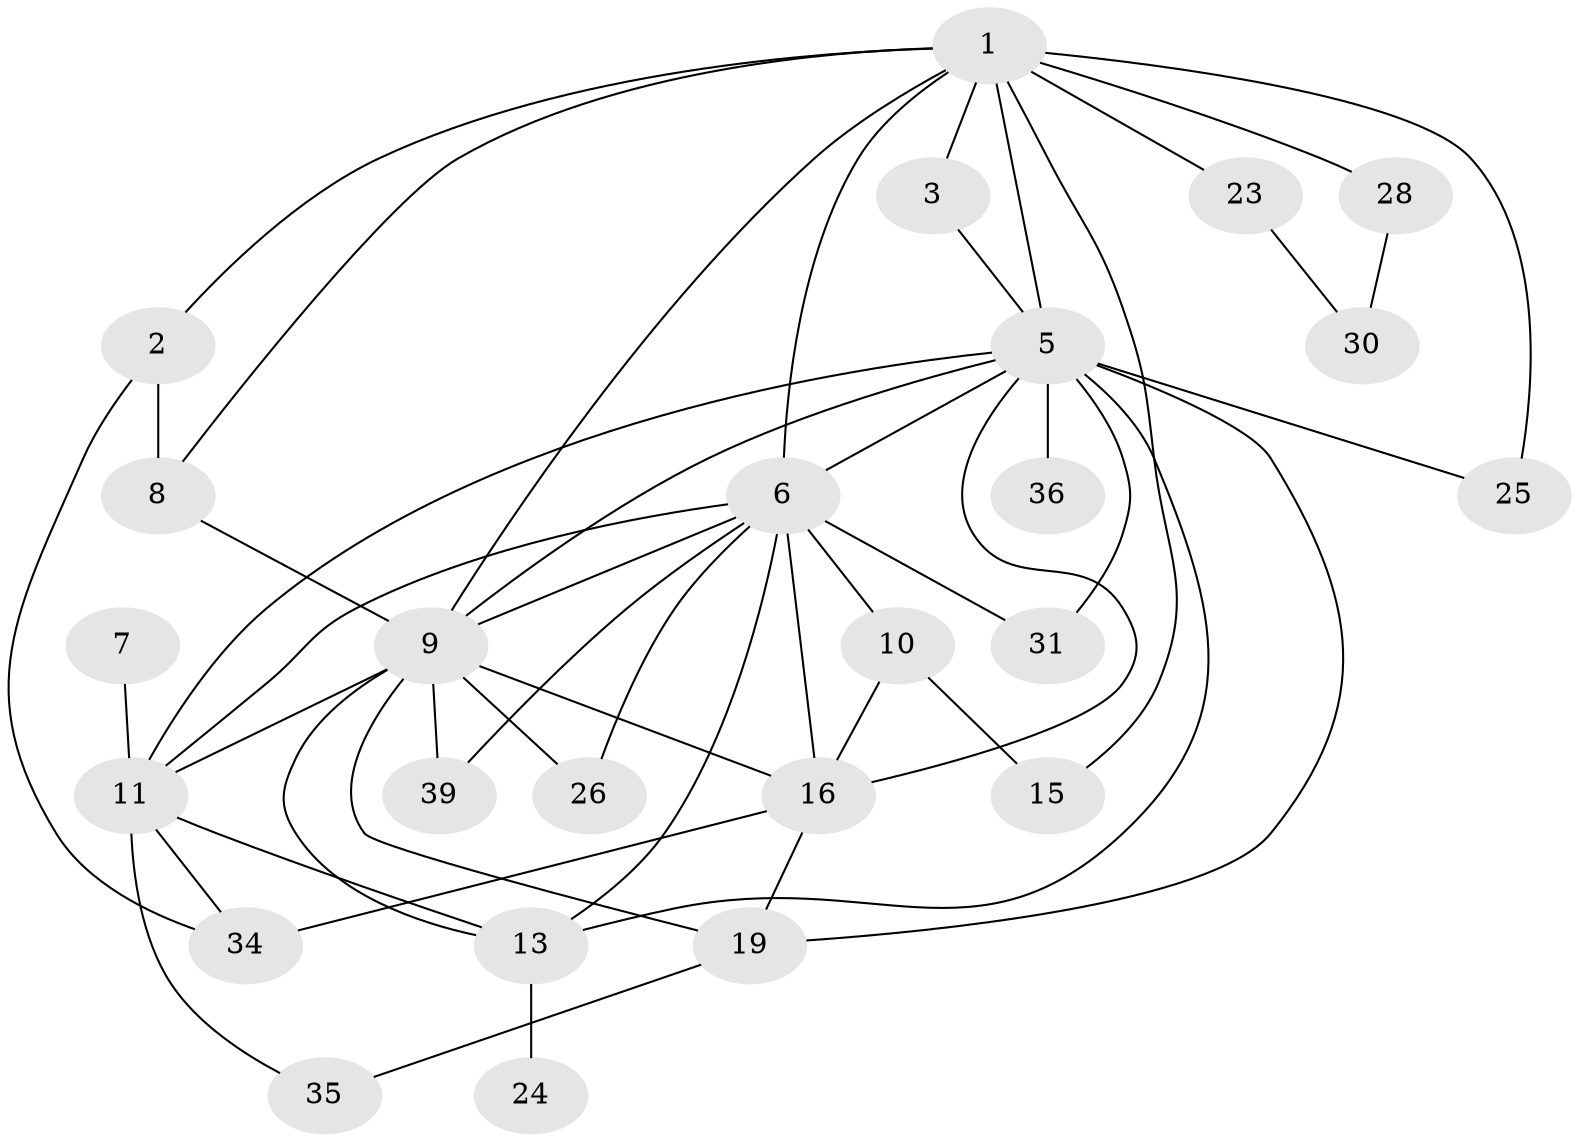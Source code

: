 // original degree distribution, {1: 0.18518518518518517, 3: 0.23703703703703705, 0: 0.1037037037037037, 2: 0.23703703703703705, 4: 0.13333333333333333, 5: 0.07407407407407407, 7: 0.007407407407407408, 6: 0.022222222222222223}
// Generated by graph-tools (version 1.1) at 2025/48/03/04/25 22:48:16]
// undirected, 25 vertices, 49 edges
graph export_dot {
  node [color=gray90,style=filled];
  1;
  2;
  3;
  5;
  6;
  7;
  8;
  9;
  10;
  11;
  13;
  15;
  16;
  19;
  23;
  24;
  25;
  26;
  28;
  30;
  31;
  34;
  35;
  36;
  39;
  1 -- 2 [weight=1.0];
  1 -- 3 [weight=1.0];
  1 -- 5 [weight=1.0];
  1 -- 6 [weight=1.0];
  1 -- 8 [weight=1.0];
  1 -- 9 [weight=2.0];
  1 -- 15 [weight=1.0];
  1 -- 23 [weight=2.0];
  1 -- 25 [weight=1.0];
  1 -- 28 [weight=1.0];
  2 -- 8 [weight=1.0];
  2 -- 34 [weight=1.0];
  3 -- 5 [weight=1.0];
  5 -- 6 [weight=1.0];
  5 -- 9 [weight=2.0];
  5 -- 11 [weight=1.0];
  5 -- 13 [weight=2.0];
  5 -- 16 [weight=1.0];
  5 -- 19 [weight=1.0];
  5 -- 25 [weight=1.0];
  5 -- 31 [weight=1.0];
  5 -- 36 [weight=1.0];
  6 -- 9 [weight=4.0];
  6 -- 10 [weight=3.0];
  6 -- 11 [weight=2.0];
  6 -- 13 [weight=1.0];
  6 -- 16 [weight=3.0];
  6 -- 26 [weight=1.0];
  6 -- 31 [weight=2.0];
  6 -- 39 [weight=1.0];
  7 -- 11 [weight=1.0];
  8 -- 9 [weight=2.0];
  9 -- 11 [weight=3.0];
  9 -- 13 [weight=2.0];
  9 -- 16 [weight=2.0];
  9 -- 19 [weight=1.0];
  9 -- 26 [weight=5.0];
  9 -- 39 [weight=2.0];
  10 -- 15 [weight=1.0];
  10 -- 16 [weight=1.0];
  11 -- 13 [weight=1.0];
  11 -- 34 [weight=1.0];
  11 -- 35 [weight=1.0];
  13 -- 24 [weight=1.0];
  16 -- 19 [weight=1.0];
  16 -- 34 [weight=1.0];
  19 -- 35 [weight=1.0];
  23 -- 30 [weight=1.0];
  28 -- 30 [weight=1.0];
}

